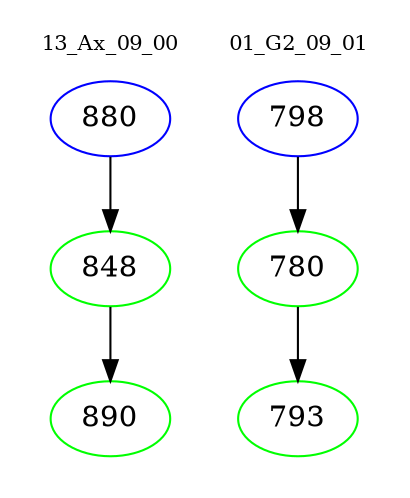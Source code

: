 digraph{
subgraph cluster_0 {
color = white
label = "13_Ax_09_00";
fontsize=10;
T0_880 [label="880", color="blue"]
T0_880 -> T0_848 [color="black"]
T0_848 [label="848", color="green"]
T0_848 -> T0_890 [color="black"]
T0_890 [label="890", color="green"]
}
subgraph cluster_1 {
color = white
label = "01_G2_09_01";
fontsize=10;
T1_798 [label="798", color="blue"]
T1_798 -> T1_780 [color="black"]
T1_780 [label="780", color="green"]
T1_780 -> T1_793 [color="black"]
T1_793 [label="793", color="green"]
}
}
